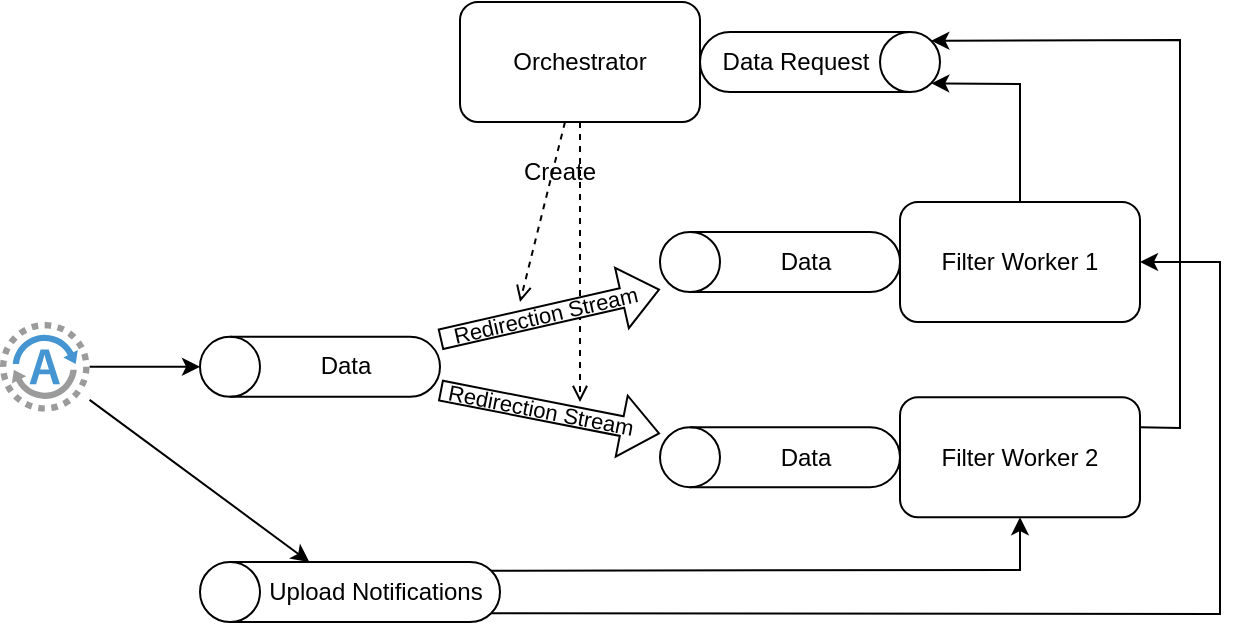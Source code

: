 <mxfile version="15.5.8" type="device"><diagram id="xIgm9t5uXJBljSJep0pB" name="Page-1"><mxGraphModel dx="1185" dy="583" grid="1" gridSize="10" guides="1" tooltips="1" connect="1" arrows="1" fold="1" page="1" pageScale="1" pageWidth="1100" pageHeight="850" math="0" shadow="0"><root><mxCell id="0"/><mxCell id="1" parent="0"/><mxCell id="QNVZ2mGWV5prTihuHmhC-31" value="" style="edgeStyle=none;rounded=0;orthogonalLoop=1;jettySize=auto;html=1;endArrow=open;endFill=0;dashed=1;" edge="1" parent="1" source="QNVZ2mGWV5prTihuHmhC-5"><mxGeometry relative="1" as="geometry"><mxPoint x="550" y="110" as="sourcePoint"/><mxPoint x="650" y="240" as="targetPoint"/></mxGeometry></mxCell><mxCell id="QNVZ2mGWV5prTihuHmhC-9" value="" style="edgeStyle=orthogonalEdgeStyle;rounded=0;orthogonalLoop=1;jettySize=auto;html=1;" edge="1" parent="1" source="QNVZ2mGWV5prTihuHmhC-1" target="QNVZ2mGWV5prTihuHmhC-2"><mxGeometry relative="1" as="geometry"/></mxCell><mxCell id="QNVZ2mGWV5prTihuHmhC-11" value="" style="rounded=0;orthogonalLoop=1;jettySize=auto;html=1;" edge="1" parent="1" source="QNVZ2mGWV5prTihuHmhC-1" target="QNVZ2mGWV5prTihuHmhC-3"><mxGeometry relative="1" as="geometry"><mxPoint x="382.4" y="120" as="targetPoint"/></mxGeometry></mxCell><mxCell id="QNVZ2mGWV5prTihuHmhC-1" value="" style="shadow=0;dashed=0;html=1;strokeColor=none;fillColor=#4495D1;labelPosition=center;verticalLabelPosition=bottom;verticalAlign=top;align=center;outlineConnect=0;shape=mxgraph.veeam.2d.agent;pointerEvents=1;" vertex="1" parent="1"><mxGeometry x="360" y="200" width="44.8" height="44.8" as="geometry"/></mxCell><mxCell id="QNVZ2mGWV5prTihuHmhC-2" value="Data" style="shape=cylinder3;whiteSpace=wrap;html=1;boundedLbl=1;backgroundOutline=1;size=15;direction=north;" vertex="1" parent="1"><mxGeometry x="460" y="207.4" width="120" height="30" as="geometry"/></mxCell><mxCell id="QNVZ2mGWV5prTihuHmhC-3" value="Upload Notifications" style="shape=cylinder3;whiteSpace=wrap;html=1;boundedLbl=1;backgroundOutline=1;size=15;direction=north;" vertex="1" parent="1"><mxGeometry x="460" y="320" width="150" height="30" as="geometry"/></mxCell><mxCell id="QNVZ2mGWV5prTihuHmhC-30" value="" style="edgeStyle=none;rounded=0;orthogonalLoop=1;jettySize=auto;html=1;endArrow=open;endFill=0;dashed=1;" edge="1" parent="1" source="QNVZ2mGWV5prTihuHmhC-5"><mxGeometry relative="1" as="geometry"><mxPoint x="620" y="190" as="targetPoint"/></mxGeometry></mxCell><mxCell id="QNVZ2mGWV5prTihuHmhC-5" value="Orchestrator" style="rounded=1;whiteSpace=wrap;html=1;" vertex="1" parent="1"><mxGeometry x="590" y="40" width="120" height="60" as="geometry"/></mxCell><mxCell id="QNVZ2mGWV5prTihuHmhC-6" value="Filter Worker 1" style="rounded=1;whiteSpace=wrap;html=1;" vertex="1" parent="1"><mxGeometry x="810" y="140" width="120" height="60" as="geometry"/></mxCell><mxCell id="QNVZ2mGWV5prTihuHmhC-7" value="Filter Worker 2" style="rounded=1;whiteSpace=wrap;html=1;" vertex="1" parent="1"><mxGeometry x="810" y="237.6" width="120" height="60" as="geometry"/></mxCell><mxCell id="QNVZ2mGWV5prTihuHmhC-12" value="" style="endArrow=classic;html=1;rounded=0;exitX=0.855;exitY=1;exitDx=0;exitDy=-4.35;exitPerimeter=0;" edge="1" parent="1" source="QNVZ2mGWV5prTihuHmhC-3" target="QNVZ2mGWV5prTihuHmhC-7"><mxGeometry width="50" height="50" relative="1" as="geometry"><mxPoint x="290" y="410" as="sourcePoint"/><mxPoint x="340" y="360" as="targetPoint"/><Array as="points"><mxPoint x="870" y="324"/></Array></mxGeometry></mxCell><mxCell id="QNVZ2mGWV5prTihuHmhC-14" value="Data" style="shape=cylinder3;whiteSpace=wrap;html=1;boundedLbl=1;backgroundOutline=1;size=15;direction=north;" vertex="1" parent="1"><mxGeometry x="690" y="252.6" width="120" height="30" as="geometry"/></mxCell><mxCell id="QNVZ2mGWV5prTihuHmhC-18" value="Data Request" style="shape=cylinder3;whiteSpace=wrap;html=1;boundedLbl=1;backgroundOutline=1;size=15;direction=north;flipV=0;flipH=1;" vertex="1" parent="1"><mxGeometry x="710" y="55" width="120" height="30" as="geometry"/></mxCell><mxCell id="QNVZ2mGWV5prTihuHmhC-19" value="" style="endArrow=classic;html=1;rounded=0;exitX=0.145;exitY=1;exitDx=0;exitDy=-4.35;exitPerimeter=0;" edge="1" parent="1" source="QNVZ2mGWV5prTihuHmhC-3" target="QNVZ2mGWV5prTihuHmhC-6"><mxGeometry width="50" height="50" relative="1" as="geometry"><mxPoint x="335.351" y="130" as="sourcePoint"/><mxPoint x="820" y="261.34" as="targetPoint"/><Array as="points"><mxPoint x="970" y="346"/><mxPoint x="970" y="170"/></Array></mxGeometry></mxCell><mxCell id="QNVZ2mGWV5prTihuHmhC-20" value="" style="endArrow=classic;html=1;rounded=0;entryX=0.145;entryY=0;entryDx=0;entryDy=4.35;entryPerimeter=0;" edge="1" parent="1" source="QNVZ2mGWV5prTihuHmhC-6" target="QNVZ2mGWV5prTihuHmhC-18"><mxGeometry width="50" height="50" relative="1" as="geometry"><mxPoint x="210.001" y="340" as="sourcePoint"/><mxPoint x="694.65" y="471.34" as="targetPoint"/><Array as="points"><mxPoint x="870" y="81"/></Array></mxGeometry></mxCell><mxCell id="QNVZ2mGWV5prTihuHmhC-21" value="" style="endArrow=classic;html=1;rounded=0;startArrow=none;exitX=1;exitY=0.25;exitDx=0;exitDy=0;entryX=0.855;entryY=0;entryDx=0;entryDy=4.35;entryPerimeter=0;" edge="1" parent="1" source="QNVZ2mGWV5prTihuHmhC-7" target="QNVZ2mGWV5prTihuHmhC-18"><mxGeometry width="50" height="50" relative="1" as="geometry"><mxPoint x="880" y="210" as="sourcePoint"/><mxPoint x="660" y="227.757" as="targetPoint"/><Array as="points"><mxPoint x="950" y="253"/><mxPoint x="950" y="59"/></Array></mxGeometry></mxCell><mxCell id="QNVZ2mGWV5prTihuHmhC-26" value="" style="shape=flexArrow;endArrow=classic;html=1;rounded=0;fillColor=default;" edge="1" parent="1" source="QNVZ2mGWV5prTihuHmhC-2" target="QNVZ2mGWV5prTihuHmhC-13"><mxGeometry width="50" height="50" relative="1" as="geometry"><mxPoint x="330" y="450" as="sourcePoint"/><mxPoint x="380" y="400" as="targetPoint"/></mxGeometry></mxCell><mxCell id="QNVZ2mGWV5prTihuHmhC-36" value="&amp;nbsp;Redirection Stream" style="edgeLabel;html=1;align=center;verticalAlign=middle;resizable=0;points=[];rotation=347;labelBackgroundColor=none;" vertex="1" connectable="0" parent="QNVZ2mGWV5prTihuHmhC-26"><mxGeometry x="-0.302" relative="1" as="geometry"><mxPoint x="12" y="-3" as="offset"/></mxGeometry></mxCell><mxCell id="QNVZ2mGWV5prTihuHmhC-13" value="Data" style="shape=cylinder3;whiteSpace=wrap;html=1;boundedLbl=1;backgroundOutline=1;size=15;direction=north;" vertex="1" parent="1"><mxGeometry x="690" y="155" width="120" height="30" as="geometry"/></mxCell><mxCell id="QNVZ2mGWV5prTihuHmhC-28" value="" style="shape=flexArrow;endArrow=classic;html=1;rounded=0;" edge="1" parent="1" source="QNVZ2mGWV5prTihuHmhC-2" target="QNVZ2mGWV5prTihuHmhC-14"><mxGeometry width="50" height="50" relative="1" as="geometry"><mxPoint x="300" y="236.931" as="sourcePoint"/><mxPoint x="700" y="200.469" as="targetPoint"/></mxGeometry></mxCell><mxCell id="QNVZ2mGWV5prTihuHmhC-37" value="Redirection Stream" style="edgeLabel;html=1;align=center;verticalAlign=middle;resizable=0;points=[];rotation=11;labelBackgroundColor=none;" vertex="1" connectable="0" parent="1"><mxGeometry x="630.0" y="245" as="geometry"><mxPoint x="-0.225" y="-0.974" as="offset"/></mxGeometry></mxCell><mxCell id="QNVZ2mGWV5prTihuHmhC-38" value="Create" style="text;html=1;strokeColor=none;fillColor=none;align=center;verticalAlign=middle;whiteSpace=wrap;rounded=0;labelBackgroundColor=none;" vertex="1" parent="1"><mxGeometry x="610" y="110" width="60" height="30" as="geometry"/></mxCell></root></mxGraphModel></diagram></mxfile>